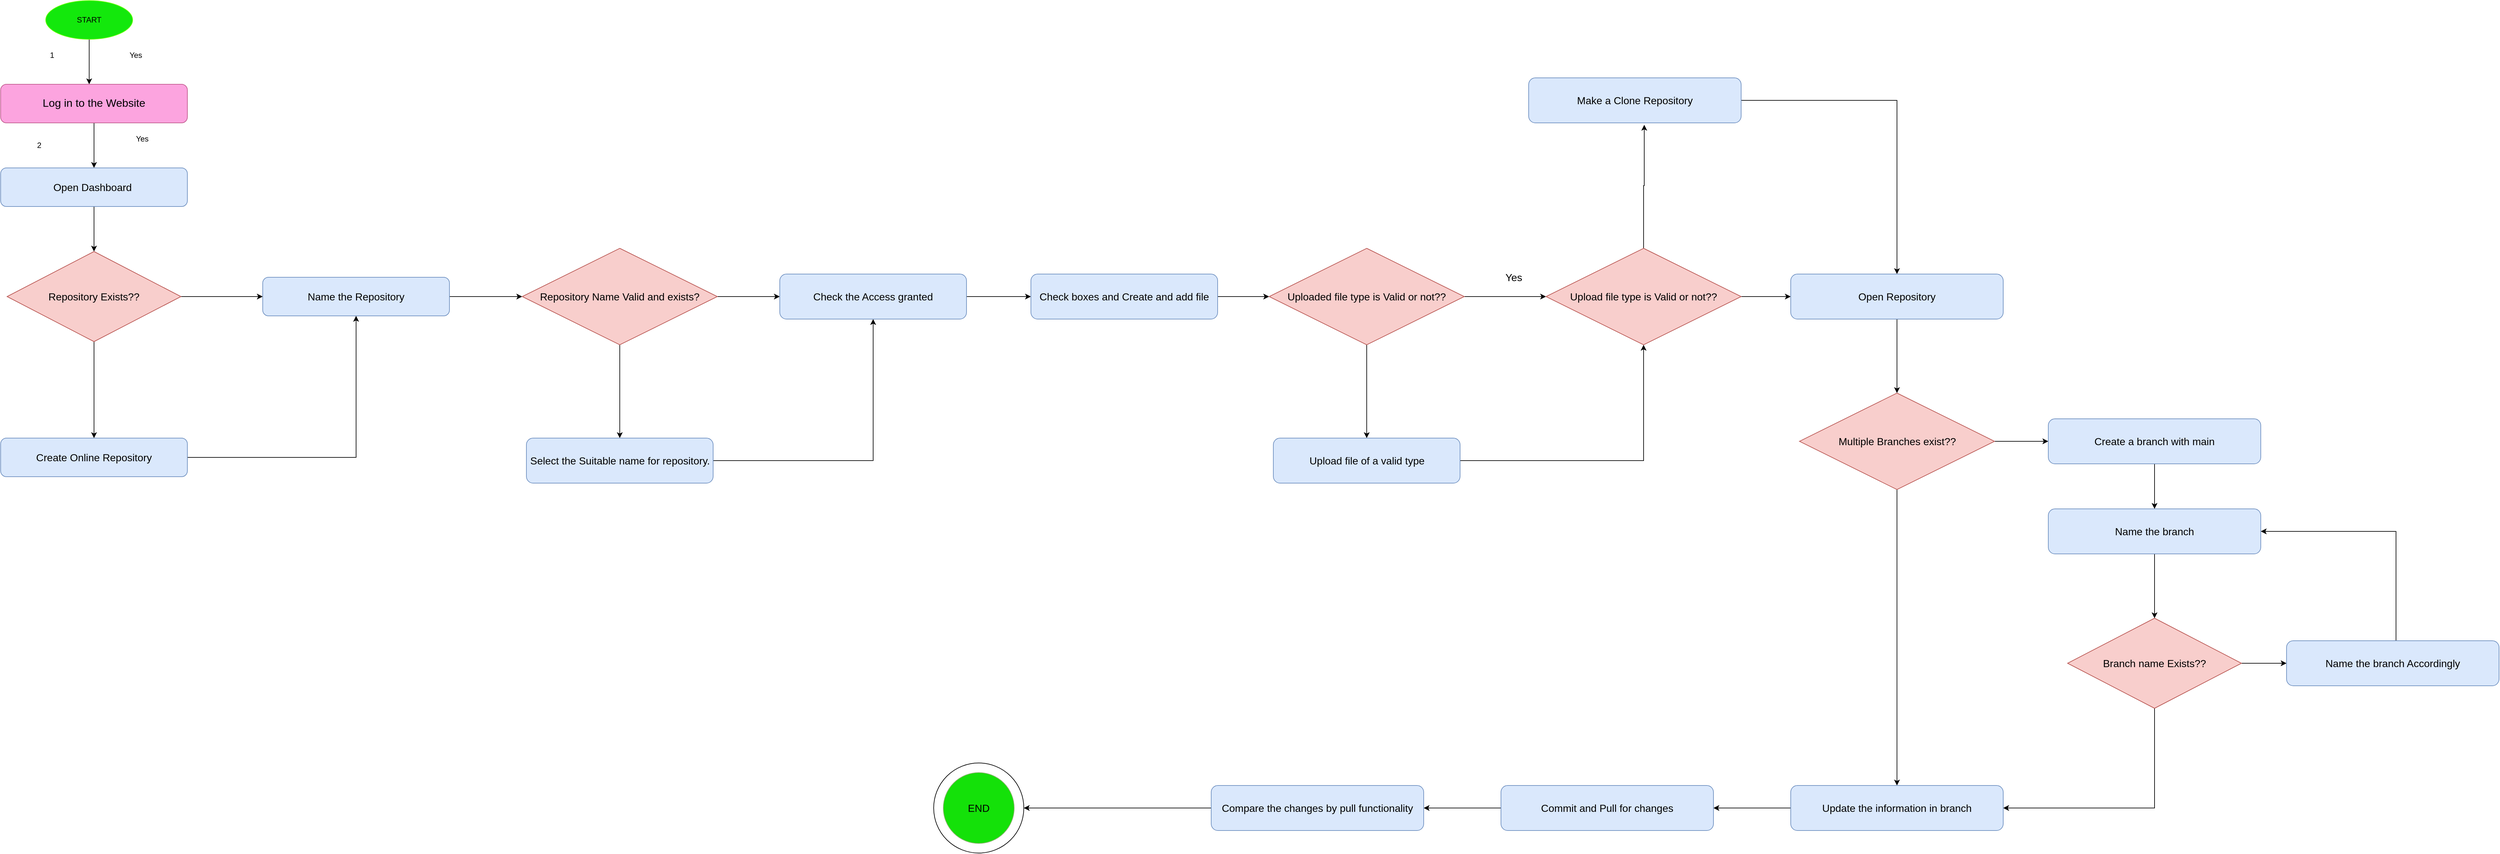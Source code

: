 <mxfile version="21.6.5" type="device">
  <diagram id="C5RBs43oDa-KdzZeNtuy" name="Page-1">
    <mxGraphModel dx="4927" dy="3324" grid="1" gridSize="10" guides="1" tooltips="1" connect="1" arrows="1" fold="1" page="1" pageScale="1" pageWidth="827" pageHeight="1169" math="0" shadow="0">
      <root>
        <mxCell id="WIyWlLk6GJQsqaUBKTNV-0" />
        <mxCell id="WIyWlLk6GJQsqaUBKTNV-1" parent="WIyWlLk6GJQsqaUBKTNV-0" />
        <mxCell id="slgPaLGqE5JEInqj2BbJ-7" value="" style="edgeStyle=orthogonalEdgeStyle;rounded=0;orthogonalLoop=1;jettySize=auto;html=1;" edge="1" parent="WIyWlLk6GJQsqaUBKTNV-1" source="slgPaLGqE5JEInqj2BbJ-0">
          <mxGeometry relative="1" as="geometry">
            <mxPoint x="-682.5" y="-30" as="targetPoint" />
          </mxGeometry>
        </mxCell>
        <mxCell id="slgPaLGqE5JEInqj2BbJ-0" value="START" style="ellipse;whiteSpace=wrap;html=1;fillColor=#13E80C;strokeColor=#61FF05;" vertex="1" parent="WIyWlLk6GJQsqaUBKTNV-1">
          <mxGeometry x="-750" y="-160" width="135" height="60" as="geometry" />
        </mxCell>
        <mxCell id="slgPaLGqE5JEInqj2BbJ-18" value="" style="edgeStyle=orthogonalEdgeStyle;rounded=0;orthogonalLoop=1;jettySize=auto;html=1;" edge="1" parent="WIyWlLk6GJQsqaUBKTNV-1" source="slgPaLGqE5JEInqj2BbJ-1" target="slgPaLGqE5JEInqj2BbJ-11">
          <mxGeometry relative="1" as="geometry" />
        </mxCell>
        <mxCell id="slgPaLGqE5JEInqj2BbJ-1" value="&lt;font style=&quot;font-size: 17px;&quot;&gt;Log in to the Website&lt;/font&gt;" style="rounded=1;whiteSpace=wrap;html=1;fillColor=#FCA4DF;strokeColor=#BF588B;" vertex="1" parent="WIyWlLk6GJQsqaUBKTNV-1">
          <mxGeometry x="-820" y="-30" width="290" height="60" as="geometry" />
        </mxCell>
        <mxCell id="slgPaLGqE5JEInqj2BbJ-2" value="Yes&lt;br&gt;" style="text;html=1;strokeColor=none;fillColor=none;align=center;verticalAlign=middle;whiteSpace=wrap;rounded=0;" vertex="1" parent="WIyWlLk6GJQsqaUBKTNV-1">
          <mxGeometry x="-640" y="-90" width="60" height="30" as="geometry" />
        </mxCell>
        <mxCell id="slgPaLGqE5JEInqj2BbJ-3" value="Yes&lt;br&gt;" style="text;html=1;strokeColor=none;fillColor=none;align=center;verticalAlign=middle;whiteSpace=wrap;rounded=0;" vertex="1" parent="WIyWlLk6GJQsqaUBKTNV-1">
          <mxGeometry x="-630" y="40" width="60" height="30" as="geometry" />
        </mxCell>
        <mxCell id="slgPaLGqE5JEInqj2BbJ-4" value="1" style="text;html=1;strokeColor=none;fillColor=none;align=center;verticalAlign=middle;whiteSpace=wrap;rounded=0;" vertex="1" parent="WIyWlLk6GJQsqaUBKTNV-1">
          <mxGeometry x="-770" y="-90" width="60" height="30" as="geometry" />
        </mxCell>
        <mxCell id="slgPaLGqE5JEInqj2BbJ-5" value="2" style="text;html=1;strokeColor=none;fillColor=none;align=center;verticalAlign=middle;whiteSpace=wrap;rounded=0;" vertex="1" parent="WIyWlLk6GJQsqaUBKTNV-1">
          <mxGeometry x="-790" y="50" width="60" height="30" as="geometry" />
        </mxCell>
        <mxCell id="slgPaLGqE5JEInqj2BbJ-24" value="" style="edgeStyle=orthogonalEdgeStyle;rounded=0;orthogonalLoop=1;jettySize=auto;html=1;" edge="1" parent="WIyWlLk6GJQsqaUBKTNV-1" source="slgPaLGqE5JEInqj2BbJ-8" target="slgPaLGqE5JEInqj2BbJ-13">
          <mxGeometry relative="1" as="geometry" />
        </mxCell>
        <mxCell id="slgPaLGqE5JEInqj2BbJ-8" value="&lt;font style=&quot;font-size: 16px;&quot;&gt;Name the Repository&lt;/font&gt;" style="rounded=1;whiteSpace=wrap;html=1;fillColor=#dae8fc;strokeColor=#6c8ebf;" vertex="1" parent="WIyWlLk6GJQsqaUBKTNV-1">
          <mxGeometry x="-413" y="270" width="290" height="60" as="geometry" />
        </mxCell>
        <mxCell id="slgPaLGqE5JEInqj2BbJ-23" style="edgeStyle=orthogonalEdgeStyle;rounded=0;orthogonalLoop=1;jettySize=auto;html=1;" edge="1" parent="WIyWlLk6GJQsqaUBKTNV-1" source="slgPaLGqE5JEInqj2BbJ-9" target="slgPaLGqE5JEInqj2BbJ-8">
          <mxGeometry relative="1" as="geometry">
            <mxPoint x="-270" y="340" as="targetPoint" />
          </mxGeometry>
        </mxCell>
        <mxCell id="slgPaLGqE5JEInqj2BbJ-9" value="&lt;font style=&quot;font-size: 16px;&quot;&gt;Create Online Repository&lt;/font&gt;" style="rounded=1;whiteSpace=wrap;html=1;fillColor=#dae8fc;strokeColor=#6c8ebf;" vertex="1" parent="WIyWlLk6GJQsqaUBKTNV-1">
          <mxGeometry x="-820" y="520" width="290" height="60" as="geometry" />
        </mxCell>
        <mxCell id="slgPaLGqE5JEInqj2BbJ-19" value="" style="edgeStyle=orthogonalEdgeStyle;rounded=0;orthogonalLoop=1;jettySize=auto;html=1;" edge="1" parent="WIyWlLk6GJQsqaUBKTNV-1" source="slgPaLGqE5JEInqj2BbJ-11" target="slgPaLGqE5JEInqj2BbJ-12">
          <mxGeometry relative="1" as="geometry" />
        </mxCell>
        <mxCell id="slgPaLGqE5JEInqj2BbJ-11" value="&lt;font style=&quot;font-size: 16px;&quot;&gt;Open Dashboard&amp;nbsp;&lt;/font&gt;" style="rounded=1;whiteSpace=wrap;html=1;fillColor=#dae8fc;strokeColor=#6c8ebf;" vertex="1" parent="WIyWlLk6GJQsqaUBKTNV-1">
          <mxGeometry x="-820" y="100" width="290" height="60" as="geometry" />
        </mxCell>
        <mxCell id="slgPaLGqE5JEInqj2BbJ-20" style="edgeStyle=orthogonalEdgeStyle;rounded=0;orthogonalLoop=1;jettySize=auto;html=1;" edge="1" parent="WIyWlLk6GJQsqaUBKTNV-1" source="slgPaLGqE5JEInqj2BbJ-12" target="slgPaLGqE5JEInqj2BbJ-8">
          <mxGeometry relative="1" as="geometry" />
        </mxCell>
        <mxCell id="slgPaLGqE5JEInqj2BbJ-22" value="" style="edgeStyle=orthogonalEdgeStyle;rounded=0;orthogonalLoop=1;jettySize=auto;html=1;" edge="1" parent="WIyWlLk6GJQsqaUBKTNV-1" source="slgPaLGqE5JEInqj2BbJ-12" target="slgPaLGqE5JEInqj2BbJ-9">
          <mxGeometry relative="1" as="geometry" />
        </mxCell>
        <mxCell id="slgPaLGqE5JEInqj2BbJ-12" value="&lt;span style=&quot;font-size: 16px;&quot;&gt;Repository Exists??&lt;/span&gt;" style="rhombus;whiteSpace=wrap;html=1;fillColor=#f8cecc;strokeColor=#b85450;" vertex="1" parent="WIyWlLk6GJQsqaUBKTNV-1">
          <mxGeometry x="-810" y="230" width="270" height="140" as="geometry" />
        </mxCell>
        <mxCell id="slgPaLGqE5JEInqj2BbJ-25" value="" style="edgeStyle=orthogonalEdgeStyle;rounded=0;orthogonalLoop=1;jettySize=auto;html=1;" edge="1" parent="WIyWlLk6GJQsqaUBKTNV-1" source="slgPaLGqE5JEInqj2BbJ-13" target="slgPaLGqE5JEInqj2BbJ-15">
          <mxGeometry relative="1" as="geometry" />
        </mxCell>
        <mxCell id="slgPaLGqE5JEInqj2BbJ-26" value="" style="edgeStyle=orthogonalEdgeStyle;rounded=0;orthogonalLoop=1;jettySize=auto;html=1;" edge="1" parent="WIyWlLk6GJQsqaUBKTNV-1" source="slgPaLGqE5JEInqj2BbJ-13" target="slgPaLGqE5JEInqj2BbJ-16">
          <mxGeometry relative="1" as="geometry" />
        </mxCell>
        <mxCell id="slgPaLGqE5JEInqj2BbJ-13" value="&lt;span style=&quot;font-size: 16px;&quot;&gt;Repository Name Valid and exists?&lt;/span&gt;" style="rhombus;whiteSpace=wrap;html=1;fillColor=#f8cecc;strokeColor=#b85450;" vertex="1" parent="WIyWlLk6GJQsqaUBKTNV-1">
          <mxGeometry x="-10" y="225" width="303" height="150" as="geometry" />
        </mxCell>
        <mxCell id="slgPaLGqE5JEInqj2BbJ-27" style="edgeStyle=orthogonalEdgeStyle;rounded=0;orthogonalLoop=1;jettySize=auto;html=1;entryX=0.5;entryY=1;entryDx=0;entryDy=0;" edge="1" parent="WIyWlLk6GJQsqaUBKTNV-1" source="slgPaLGqE5JEInqj2BbJ-15" target="slgPaLGqE5JEInqj2BbJ-16">
          <mxGeometry relative="1" as="geometry">
            <mxPoint x="550" y="390" as="targetPoint" />
          </mxGeometry>
        </mxCell>
        <mxCell id="slgPaLGqE5JEInqj2BbJ-15" value="&lt;font style=&quot;font-size: 16px;&quot;&gt;Select the Suitable name for repository.&lt;/font&gt;" style="rounded=1;whiteSpace=wrap;html=1;fillColor=#dae8fc;strokeColor=#6c8ebf;" vertex="1" parent="WIyWlLk6GJQsqaUBKTNV-1">
          <mxGeometry x="-3.5" y="520" width="290" height="70" as="geometry" />
        </mxCell>
        <mxCell id="slgPaLGqE5JEInqj2BbJ-28" value="" style="edgeStyle=orthogonalEdgeStyle;rounded=0;orthogonalLoop=1;jettySize=auto;html=1;" edge="1" parent="WIyWlLk6GJQsqaUBKTNV-1" source="slgPaLGqE5JEInqj2BbJ-16" target="slgPaLGqE5JEInqj2BbJ-17">
          <mxGeometry relative="1" as="geometry" />
        </mxCell>
        <mxCell id="slgPaLGqE5JEInqj2BbJ-16" value="&lt;font style=&quot;font-size: 16px;&quot;&gt;Check the Access granted&lt;/font&gt;" style="rounded=1;whiteSpace=wrap;html=1;fillColor=#dae8fc;strokeColor=#6c8ebf;" vertex="1" parent="WIyWlLk6GJQsqaUBKTNV-1">
          <mxGeometry x="390" y="265" width="290" height="70" as="geometry" />
        </mxCell>
        <mxCell id="slgPaLGqE5JEInqj2BbJ-30" value="" style="edgeStyle=orthogonalEdgeStyle;rounded=0;orthogonalLoop=1;jettySize=auto;html=1;" edge="1" parent="WIyWlLk6GJQsqaUBKTNV-1" source="slgPaLGqE5JEInqj2BbJ-17" target="slgPaLGqE5JEInqj2BbJ-29">
          <mxGeometry relative="1" as="geometry" />
        </mxCell>
        <mxCell id="slgPaLGqE5JEInqj2BbJ-17" value="&lt;font style=&quot;font-size: 16px;&quot;&gt;Check boxes and Create and add file&lt;/font&gt;" style="rounded=1;whiteSpace=wrap;html=1;fillColor=#dae8fc;strokeColor=#6c8ebf;" vertex="1" parent="WIyWlLk6GJQsqaUBKTNV-1">
          <mxGeometry x="780" y="265" width="290" height="70" as="geometry" />
        </mxCell>
        <mxCell id="slgPaLGqE5JEInqj2BbJ-34" value="" style="edgeStyle=orthogonalEdgeStyle;rounded=0;orthogonalLoop=1;jettySize=auto;html=1;" edge="1" parent="WIyWlLk6GJQsqaUBKTNV-1" source="slgPaLGqE5JEInqj2BbJ-29" target="slgPaLGqE5JEInqj2BbJ-31">
          <mxGeometry relative="1" as="geometry" />
        </mxCell>
        <mxCell id="slgPaLGqE5JEInqj2BbJ-39" style="edgeStyle=orthogonalEdgeStyle;rounded=0;orthogonalLoop=1;jettySize=auto;html=1;" edge="1" parent="WIyWlLk6GJQsqaUBKTNV-1" source="slgPaLGqE5JEInqj2BbJ-29" target="slgPaLGqE5JEInqj2BbJ-37">
          <mxGeometry relative="1" as="geometry">
            <mxPoint x="1301" y="110" as="targetPoint" />
          </mxGeometry>
        </mxCell>
        <mxCell id="slgPaLGqE5JEInqj2BbJ-29" value="&lt;font style=&quot;font-size: 16px;&quot;&gt;Uploaded file type is Valid or not??&lt;/font&gt;" style="rhombus;whiteSpace=wrap;html=1;fillColor=#f8cecc;strokeColor=#b85450;" vertex="1" parent="WIyWlLk6GJQsqaUBKTNV-1">
          <mxGeometry x="1150" y="225" width="303" height="150" as="geometry" />
        </mxCell>
        <mxCell id="slgPaLGqE5JEInqj2BbJ-42" style="edgeStyle=orthogonalEdgeStyle;rounded=0;orthogonalLoop=1;jettySize=auto;html=1;entryX=0.544;entryY=1.043;entryDx=0;entryDy=0;entryPerimeter=0;" edge="1" parent="WIyWlLk6GJQsqaUBKTNV-1" source="slgPaLGqE5JEInqj2BbJ-31" target="slgPaLGqE5JEInqj2BbJ-41">
          <mxGeometry relative="1" as="geometry" />
        </mxCell>
        <mxCell id="slgPaLGqE5JEInqj2BbJ-48" value="" style="edgeStyle=orthogonalEdgeStyle;rounded=0;orthogonalLoop=1;jettySize=auto;html=1;" edge="1" parent="WIyWlLk6GJQsqaUBKTNV-1" source="slgPaLGqE5JEInqj2BbJ-31" target="slgPaLGqE5JEInqj2BbJ-43">
          <mxGeometry relative="1" as="geometry" />
        </mxCell>
        <mxCell id="slgPaLGqE5JEInqj2BbJ-31" value="&lt;font style=&quot;font-size: 16px;&quot;&gt;Upload file type is Valid or not??&lt;/font&gt;" style="rhombus;whiteSpace=wrap;html=1;fillColor=#f8cecc;strokeColor=#b85450;" vertex="1" parent="WIyWlLk6GJQsqaUBKTNV-1">
          <mxGeometry x="1580" y="225" width="303" height="150" as="geometry" />
        </mxCell>
        <mxCell id="slgPaLGqE5JEInqj2BbJ-35" value="&lt;font style=&quot;font-size: 16px;&quot;&gt;Yes&lt;/font&gt;" style="text;html=1;strokeColor=none;fillColor=none;align=center;verticalAlign=middle;whiteSpace=wrap;rounded=0;" vertex="1" parent="WIyWlLk6GJQsqaUBKTNV-1">
          <mxGeometry x="1490" y="250" width="80" height="40" as="geometry" />
        </mxCell>
        <mxCell id="slgPaLGqE5JEInqj2BbJ-40" style="edgeStyle=orthogonalEdgeStyle;rounded=0;orthogonalLoop=1;jettySize=auto;html=1;" edge="1" parent="WIyWlLk6GJQsqaUBKTNV-1" source="slgPaLGqE5JEInqj2BbJ-37" target="slgPaLGqE5JEInqj2BbJ-31">
          <mxGeometry relative="1" as="geometry">
            <mxPoint x="1730.0" y="220" as="targetPoint" />
          </mxGeometry>
        </mxCell>
        <mxCell id="slgPaLGqE5JEInqj2BbJ-37" value="&lt;font style=&quot;font-size: 16px;&quot;&gt;Upload file of a valid type&lt;/font&gt;" style="rounded=1;whiteSpace=wrap;html=1;fillColor=#dae8fc;strokeColor=#6c8ebf;" vertex="1" parent="WIyWlLk6GJQsqaUBKTNV-1">
          <mxGeometry x="1156.5" y="520" width="290" height="70" as="geometry" />
        </mxCell>
        <mxCell id="slgPaLGqE5JEInqj2BbJ-47" style="edgeStyle=orthogonalEdgeStyle;rounded=0;orthogonalLoop=1;jettySize=auto;html=1;entryX=0.5;entryY=0;entryDx=0;entryDy=0;" edge="1" parent="WIyWlLk6GJQsqaUBKTNV-1" source="slgPaLGqE5JEInqj2BbJ-41" target="slgPaLGqE5JEInqj2BbJ-43">
          <mxGeometry relative="1" as="geometry" />
        </mxCell>
        <mxCell id="slgPaLGqE5JEInqj2BbJ-41" value="&lt;font style=&quot;font-size: 16px;&quot;&gt;Make a Clone Repository&lt;/font&gt;" style="rounded=1;whiteSpace=wrap;html=1;fillColor=#dae8fc;strokeColor=#6c8ebf;" vertex="1" parent="WIyWlLk6GJQsqaUBKTNV-1">
          <mxGeometry x="1553" y="-40" width="330" height="70" as="geometry" />
        </mxCell>
        <mxCell id="slgPaLGqE5JEInqj2BbJ-50" value="" style="edgeStyle=orthogonalEdgeStyle;rounded=0;orthogonalLoop=1;jettySize=auto;html=1;" edge="1" parent="WIyWlLk6GJQsqaUBKTNV-1" source="slgPaLGqE5JEInqj2BbJ-43" target="slgPaLGqE5JEInqj2BbJ-49">
          <mxGeometry relative="1" as="geometry" />
        </mxCell>
        <mxCell id="slgPaLGqE5JEInqj2BbJ-43" value="&lt;font style=&quot;font-size: 16px;&quot;&gt;Open Repository&lt;/font&gt;" style="rounded=1;whiteSpace=wrap;html=1;fillColor=#dae8fc;strokeColor=#6c8ebf;" vertex="1" parent="WIyWlLk6GJQsqaUBKTNV-1">
          <mxGeometry x="1960" y="265" width="330" height="70" as="geometry" />
        </mxCell>
        <mxCell id="slgPaLGqE5JEInqj2BbJ-52" value="" style="edgeStyle=orthogonalEdgeStyle;rounded=0;orthogonalLoop=1;jettySize=auto;html=1;" edge="1" parent="WIyWlLk6GJQsqaUBKTNV-1" source="slgPaLGqE5JEInqj2BbJ-49" target="slgPaLGqE5JEInqj2BbJ-51">
          <mxGeometry relative="1" as="geometry" />
        </mxCell>
        <mxCell id="slgPaLGqE5JEInqj2BbJ-57" style="edgeStyle=orthogonalEdgeStyle;rounded=0;orthogonalLoop=1;jettySize=auto;html=1;entryX=0.5;entryY=0;entryDx=0;entryDy=0;" edge="1" parent="WIyWlLk6GJQsqaUBKTNV-1" source="slgPaLGqE5JEInqj2BbJ-49" target="slgPaLGqE5JEInqj2BbJ-55">
          <mxGeometry relative="1" as="geometry" />
        </mxCell>
        <mxCell id="slgPaLGqE5JEInqj2BbJ-49" value="&lt;font style=&quot;font-size: 16px;&quot;&gt;Multiple Branches exist??&lt;/font&gt;" style="rhombus;whiteSpace=wrap;html=1;fillColor=#f8cecc;strokeColor=#b85450;" vertex="1" parent="WIyWlLk6GJQsqaUBKTNV-1">
          <mxGeometry x="1973.5" y="450" width="303" height="150" as="geometry" />
        </mxCell>
        <mxCell id="slgPaLGqE5JEInqj2BbJ-60" value="" style="edgeStyle=orthogonalEdgeStyle;rounded=0;orthogonalLoop=1;jettySize=auto;html=1;" edge="1" parent="WIyWlLk6GJQsqaUBKTNV-1" source="slgPaLGqE5JEInqj2BbJ-51" target="slgPaLGqE5JEInqj2BbJ-53">
          <mxGeometry relative="1" as="geometry" />
        </mxCell>
        <mxCell id="slgPaLGqE5JEInqj2BbJ-51" value="&lt;font style=&quot;font-size: 16px;&quot;&gt;Create a branch with main&lt;/font&gt;" style="rounded=1;whiteSpace=wrap;html=1;fillColor=#dae8fc;strokeColor=#6c8ebf;" vertex="1" parent="WIyWlLk6GJQsqaUBKTNV-1">
          <mxGeometry x="2360" y="490" width="330" height="70" as="geometry" />
        </mxCell>
        <mxCell id="slgPaLGqE5JEInqj2BbJ-59" value="" style="edgeStyle=orthogonalEdgeStyle;rounded=0;orthogonalLoop=1;jettySize=auto;html=1;" edge="1" parent="WIyWlLk6GJQsqaUBKTNV-1" source="slgPaLGqE5JEInqj2BbJ-53" target="slgPaLGqE5JEInqj2BbJ-54">
          <mxGeometry relative="1" as="geometry" />
        </mxCell>
        <mxCell id="slgPaLGqE5JEInqj2BbJ-53" value="&lt;font style=&quot;font-size: 16px;&quot;&gt;Name the branch&lt;/font&gt;" style="rounded=1;whiteSpace=wrap;html=1;fillColor=#dae8fc;strokeColor=#6c8ebf;" vertex="1" parent="WIyWlLk6GJQsqaUBKTNV-1">
          <mxGeometry x="2360" y="630" width="330" height="70" as="geometry" />
        </mxCell>
        <mxCell id="slgPaLGqE5JEInqj2BbJ-58" style="edgeStyle=orthogonalEdgeStyle;rounded=0;orthogonalLoop=1;jettySize=auto;html=1;entryX=1;entryY=0.5;entryDx=0;entryDy=0;" edge="1" parent="WIyWlLk6GJQsqaUBKTNV-1" source="slgPaLGqE5JEInqj2BbJ-54" target="slgPaLGqE5JEInqj2BbJ-55">
          <mxGeometry relative="1" as="geometry">
            <Array as="points">
              <mxPoint x="2525" y="1095" />
            </Array>
          </mxGeometry>
        </mxCell>
        <mxCell id="slgPaLGqE5JEInqj2BbJ-62" value="" style="edgeStyle=orthogonalEdgeStyle;rounded=0;orthogonalLoop=1;jettySize=auto;html=1;" edge="1" parent="WIyWlLk6GJQsqaUBKTNV-1" source="slgPaLGqE5JEInqj2BbJ-54" target="slgPaLGqE5JEInqj2BbJ-61">
          <mxGeometry relative="1" as="geometry" />
        </mxCell>
        <mxCell id="slgPaLGqE5JEInqj2BbJ-54" value="&lt;span style=&quot;font-size: 16px;&quot;&gt;Branch name Exists??&lt;/span&gt;" style="rhombus;whiteSpace=wrap;html=1;fillColor=#f8cecc;strokeColor=#b85450;" vertex="1" parent="WIyWlLk6GJQsqaUBKTNV-1">
          <mxGeometry x="2390" y="800" width="270" height="140" as="geometry" />
        </mxCell>
        <mxCell id="slgPaLGqE5JEInqj2BbJ-66" style="edgeStyle=orthogonalEdgeStyle;rounded=0;orthogonalLoop=1;jettySize=auto;html=1;entryX=1;entryY=0.5;entryDx=0;entryDy=0;" edge="1" parent="WIyWlLk6GJQsqaUBKTNV-1" source="slgPaLGqE5JEInqj2BbJ-55" target="slgPaLGqE5JEInqj2BbJ-64">
          <mxGeometry relative="1" as="geometry" />
        </mxCell>
        <mxCell id="slgPaLGqE5JEInqj2BbJ-55" value="&lt;font style=&quot;font-size: 16px;&quot;&gt;Update the information in branch&lt;/font&gt;" style="rounded=1;whiteSpace=wrap;html=1;fillColor=#dae8fc;strokeColor=#6c8ebf;" vertex="1" parent="WIyWlLk6GJQsqaUBKTNV-1">
          <mxGeometry x="1960" y="1060" width="330" height="70" as="geometry" />
        </mxCell>
        <mxCell id="slgPaLGqE5JEInqj2BbJ-63" style="edgeStyle=orthogonalEdgeStyle;rounded=0;orthogonalLoop=1;jettySize=auto;html=1;entryX=1;entryY=0.5;entryDx=0;entryDy=0;" edge="1" parent="WIyWlLk6GJQsqaUBKTNV-1" source="slgPaLGqE5JEInqj2BbJ-61" target="slgPaLGqE5JEInqj2BbJ-53">
          <mxGeometry relative="1" as="geometry">
            <Array as="points">
              <mxPoint x="2900" y="665" />
            </Array>
          </mxGeometry>
        </mxCell>
        <mxCell id="slgPaLGqE5JEInqj2BbJ-61" value="&lt;font style=&quot;font-size: 16px;&quot;&gt;Name the branch Accordingly&lt;/font&gt;" style="rounded=1;whiteSpace=wrap;html=1;fillColor=#dae8fc;strokeColor=#6c8ebf;" vertex="1" parent="WIyWlLk6GJQsqaUBKTNV-1">
          <mxGeometry x="2730" y="835" width="330" height="70" as="geometry" />
        </mxCell>
        <mxCell id="slgPaLGqE5JEInqj2BbJ-67" style="edgeStyle=orthogonalEdgeStyle;rounded=0;orthogonalLoop=1;jettySize=auto;html=1;entryX=1;entryY=0.5;entryDx=0;entryDy=0;" edge="1" parent="WIyWlLk6GJQsqaUBKTNV-1" source="slgPaLGqE5JEInqj2BbJ-64" target="slgPaLGqE5JEInqj2BbJ-65">
          <mxGeometry relative="1" as="geometry" />
        </mxCell>
        <mxCell id="slgPaLGqE5JEInqj2BbJ-64" value="&lt;font style=&quot;font-size: 16px;&quot;&gt;Commit and Pull for changes&lt;/font&gt;" style="rounded=1;whiteSpace=wrap;html=1;fillColor=#dae8fc;strokeColor=#6c8ebf;" vertex="1" parent="WIyWlLk6GJQsqaUBKTNV-1">
          <mxGeometry x="1510" y="1060" width="330" height="70" as="geometry" />
        </mxCell>
        <mxCell id="slgPaLGqE5JEInqj2BbJ-71" style="edgeStyle=orthogonalEdgeStyle;rounded=0;orthogonalLoop=1;jettySize=auto;html=1;entryX=1;entryY=0.5;entryDx=0;entryDy=0;" edge="1" parent="WIyWlLk6GJQsqaUBKTNV-1" source="slgPaLGqE5JEInqj2BbJ-65" target="slgPaLGqE5JEInqj2BbJ-68">
          <mxGeometry relative="1" as="geometry" />
        </mxCell>
        <mxCell id="slgPaLGqE5JEInqj2BbJ-65" value="&lt;font style=&quot;font-size: 16px;&quot;&gt;Compare the changes by pull functionality&lt;/font&gt;" style="rounded=1;whiteSpace=wrap;html=1;fillColor=#dae8fc;strokeColor=#6c8ebf;" vertex="1" parent="WIyWlLk6GJQsqaUBKTNV-1">
          <mxGeometry x="1060" y="1060" width="330" height="70" as="geometry" />
        </mxCell>
        <mxCell id="slgPaLGqE5JEInqj2BbJ-68" value="" style="ellipse;whiteSpace=wrap;html=1;aspect=fixed;" vertex="1" parent="WIyWlLk6GJQsqaUBKTNV-1">
          <mxGeometry x="629" y="1025" width="140" height="140" as="geometry" />
        </mxCell>
        <mxCell id="slgPaLGqE5JEInqj2BbJ-70" value="&lt;font style=&quot;font-size: 16px;&quot;&gt;END&lt;/font&gt;" style="ellipse;whiteSpace=wrap;html=1;aspect=fixed;fillColor=#14e109;strokeColor=#82b366;" vertex="1" parent="WIyWlLk6GJQsqaUBKTNV-1">
          <mxGeometry x="644" y="1040" width="110" height="110" as="geometry" />
        </mxCell>
      </root>
    </mxGraphModel>
  </diagram>
</mxfile>
